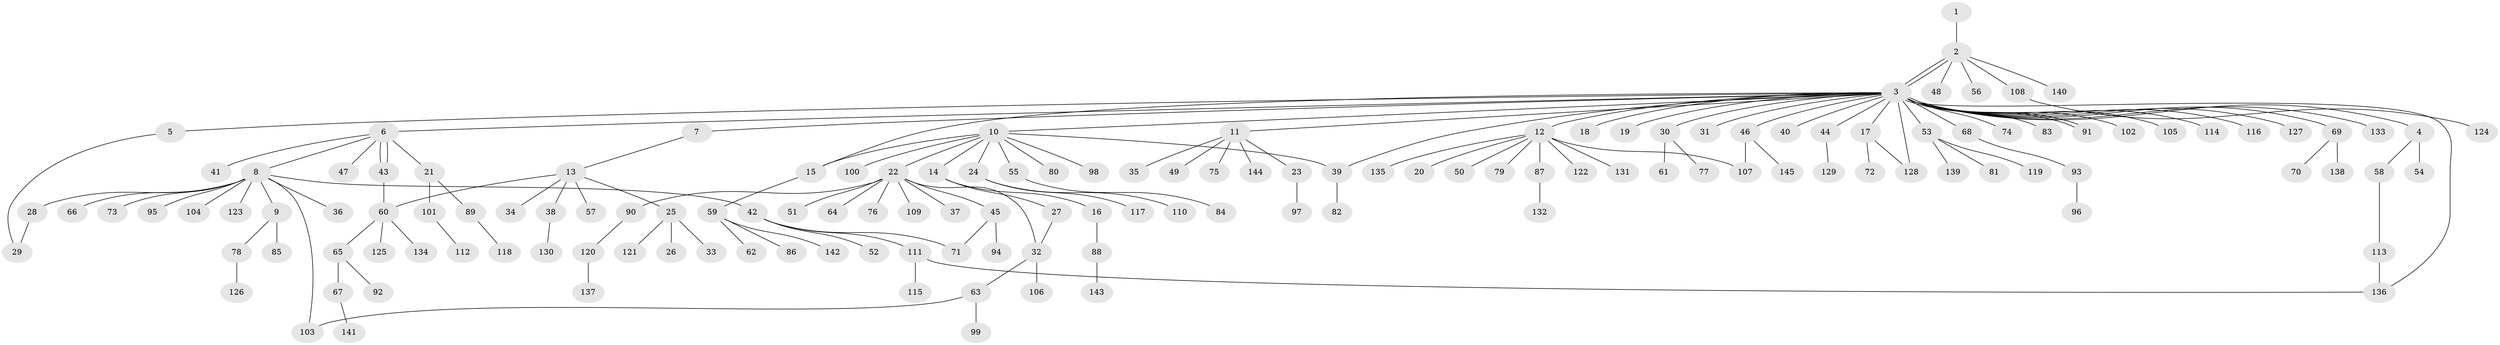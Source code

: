 // Generated by graph-tools (version 1.1) at 2025/35/03/09/25 02:35:36]
// undirected, 145 vertices, 158 edges
graph export_dot {
graph [start="1"]
  node [color=gray90,style=filled];
  1;
  2;
  3;
  4;
  5;
  6;
  7;
  8;
  9;
  10;
  11;
  12;
  13;
  14;
  15;
  16;
  17;
  18;
  19;
  20;
  21;
  22;
  23;
  24;
  25;
  26;
  27;
  28;
  29;
  30;
  31;
  32;
  33;
  34;
  35;
  36;
  37;
  38;
  39;
  40;
  41;
  42;
  43;
  44;
  45;
  46;
  47;
  48;
  49;
  50;
  51;
  52;
  53;
  54;
  55;
  56;
  57;
  58;
  59;
  60;
  61;
  62;
  63;
  64;
  65;
  66;
  67;
  68;
  69;
  70;
  71;
  72;
  73;
  74;
  75;
  76;
  77;
  78;
  79;
  80;
  81;
  82;
  83;
  84;
  85;
  86;
  87;
  88;
  89;
  90;
  91;
  92;
  93;
  94;
  95;
  96;
  97;
  98;
  99;
  100;
  101;
  102;
  103;
  104;
  105;
  106;
  107;
  108;
  109;
  110;
  111;
  112;
  113;
  114;
  115;
  116;
  117;
  118;
  119;
  120;
  121;
  122;
  123;
  124;
  125;
  126;
  127;
  128;
  129;
  130;
  131;
  132;
  133;
  134;
  135;
  136;
  137;
  138;
  139;
  140;
  141;
  142;
  143;
  144;
  145;
  1 -- 2;
  2 -- 3;
  2 -- 3;
  2 -- 48;
  2 -- 56;
  2 -- 108;
  2 -- 140;
  3 -- 4;
  3 -- 5;
  3 -- 6;
  3 -- 7;
  3 -- 10;
  3 -- 11;
  3 -- 12;
  3 -- 15;
  3 -- 17;
  3 -- 18;
  3 -- 19;
  3 -- 30;
  3 -- 31;
  3 -- 39;
  3 -- 40;
  3 -- 44;
  3 -- 46;
  3 -- 53;
  3 -- 68;
  3 -- 69;
  3 -- 74;
  3 -- 83;
  3 -- 91;
  3 -- 91;
  3 -- 102;
  3 -- 105;
  3 -- 114;
  3 -- 116;
  3 -- 127;
  3 -- 128;
  3 -- 133;
  3 -- 136;
  4 -- 54;
  4 -- 58;
  5 -- 29;
  6 -- 8;
  6 -- 21;
  6 -- 41;
  6 -- 43;
  6 -- 43;
  6 -- 47;
  7 -- 13;
  8 -- 9;
  8 -- 28;
  8 -- 36;
  8 -- 42;
  8 -- 66;
  8 -- 73;
  8 -- 95;
  8 -- 103;
  8 -- 104;
  8 -- 123;
  9 -- 78;
  9 -- 85;
  10 -- 14;
  10 -- 15;
  10 -- 22;
  10 -- 24;
  10 -- 39;
  10 -- 55;
  10 -- 80;
  10 -- 98;
  10 -- 100;
  11 -- 23;
  11 -- 35;
  11 -- 49;
  11 -- 75;
  11 -- 144;
  12 -- 20;
  12 -- 50;
  12 -- 79;
  12 -- 87;
  12 -- 107;
  12 -- 122;
  12 -- 131;
  12 -- 135;
  13 -- 25;
  13 -- 34;
  13 -- 38;
  13 -- 57;
  13 -- 60;
  14 -- 16;
  14 -- 27;
  15 -- 59;
  16 -- 88;
  17 -- 72;
  17 -- 128;
  21 -- 89;
  21 -- 101;
  22 -- 32;
  22 -- 37;
  22 -- 45;
  22 -- 51;
  22 -- 64;
  22 -- 76;
  22 -- 90;
  22 -- 109;
  23 -- 97;
  24 -- 110;
  24 -- 117;
  25 -- 26;
  25 -- 33;
  25 -- 121;
  27 -- 32;
  28 -- 29;
  30 -- 61;
  30 -- 77;
  32 -- 63;
  32 -- 106;
  38 -- 130;
  39 -- 82;
  42 -- 52;
  42 -- 71;
  42 -- 111;
  43 -- 60;
  44 -- 129;
  45 -- 71;
  45 -- 94;
  46 -- 107;
  46 -- 145;
  53 -- 81;
  53 -- 119;
  53 -- 139;
  55 -- 84;
  58 -- 113;
  59 -- 62;
  59 -- 86;
  59 -- 142;
  60 -- 65;
  60 -- 125;
  60 -- 134;
  63 -- 99;
  63 -- 103;
  65 -- 67;
  65 -- 92;
  67 -- 141;
  68 -- 93;
  69 -- 70;
  69 -- 138;
  78 -- 126;
  87 -- 132;
  88 -- 143;
  89 -- 118;
  90 -- 120;
  93 -- 96;
  101 -- 112;
  108 -- 124;
  111 -- 115;
  111 -- 136;
  113 -- 136;
  120 -- 137;
}
